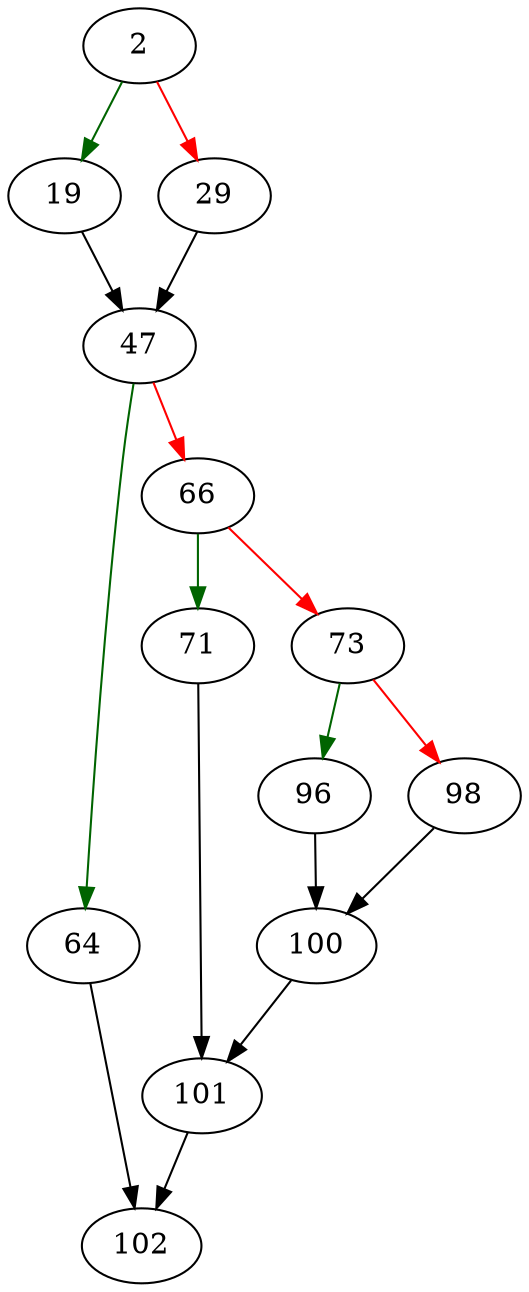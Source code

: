 strict digraph "vdbeMergeEngineCompare" {
	// Node definitions.
	2 [entry=true];
	19;
	29;
	47;
	64;
	66;
	102;
	71;
	73;
	101;
	96;
	98;
	100;

	// Edge definitions.
	2 -> 19 [
		color=darkgreen
		cond=true
	];
	2 -> 29 [
		color=red
		cond=false
	];
	19 -> 47;
	29 -> 47;
	47 -> 64 [
		color=darkgreen
		cond=true
	];
	47 -> 66 [
		color=red
		cond=false
	];
	64 -> 102;
	66 -> 71 [
		color=darkgreen
		cond=true
	];
	66 -> 73 [
		color=red
		cond=false
	];
	71 -> 101;
	73 -> 96 [
		color=darkgreen
		cond=true
	];
	73 -> 98 [
		color=red
		cond=false
	];
	101 -> 102;
	96 -> 100;
	98 -> 100;
	100 -> 101;
}